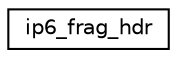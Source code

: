 digraph "Graphical Class Hierarchy"
{
 // LATEX_PDF_SIZE
  edge [fontname="Helvetica",fontsize="10",labelfontname="Helvetica",labelfontsize="10"];
  node [fontname="Helvetica",fontsize="10",shape=record];
  rankdir="LR";
  Node0 [label="ip6_frag_hdr",height=0.2,width=0.4,color="black", fillcolor="white", style="filled",URL="$structip6__frag__hdr.html",tooltip=" "];
}
